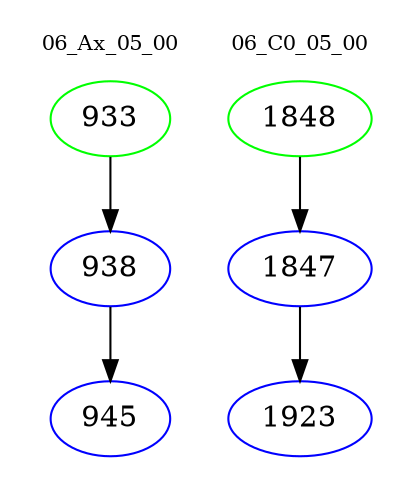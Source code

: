 digraph{
subgraph cluster_0 {
color = white
label = "06_Ax_05_00";
fontsize=10;
T0_933 [label="933", color="green"]
T0_933 -> T0_938 [color="black"]
T0_938 [label="938", color="blue"]
T0_938 -> T0_945 [color="black"]
T0_945 [label="945", color="blue"]
}
subgraph cluster_1 {
color = white
label = "06_C0_05_00";
fontsize=10;
T1_1848 [label="1848", color="green"]
T1_1848 -> T1_1847 [color="black"]
T1_1847 [label="1847", color="blue"]
T1_1847 -> T1_1923 [color="black"]
T1_1923 [label="1923", color="blue"]
}
}
